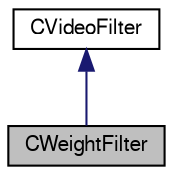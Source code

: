 digraph G
{
  bgcolor="transparent";
  edge [fontname="FreeSans",fontsize=10,labelfontname="FreeSans",labelfontsize=10];
  node [fontname="FreeSans",fontsize=10,shape=record];
  Node1 [label="CWeightFilter",height=0.2,width=0.4,color="black", fillcolor="grey75", style="filled" fontcolor="black"];
  Node2 -> Node1 [dir=back,color="midnightblue",fontsize=10,style="solid",fontname="FreeSans"];
  Node2 [label="CVideoFilter",height=0.2,width=0.4,color="black",URL="$classCVideoFilter.html"];
}
